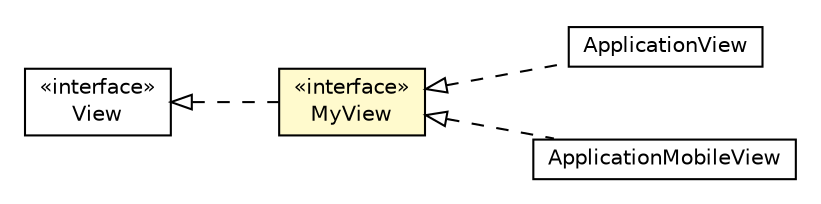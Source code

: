 #!/usr/local/bin/dot
#
# Class diagram 
# Generated by UMLGraph version R5_6-24-gf6e263 (http://www.umlgraph.org/)
#

digraph G {
	edge [fontname="Helvetica",fontsize=10,labelfontname="Helvetica",labelfontsize=10];
	node [fontname="Helvetica",fontsize=10,shape=plaintext];
	nodesep=0.25;
	ranksep=0.5;
	rankdir=LR;
	// com.gwtplatform.mvp.client.View
	c88406 [label=<<table title="com.gwtplatform.mvp.client.View" border="0" cellborder="1" cellspacing="0" cellpadding="2" port="p" href="../../../mvp/client/View.html">
		<tr><td><table border="0" cellspacing="0" cellpadding="1">
<tr><td align="center" balign="center"> &#171;interface&#187; </td></tr>
<tr><td align="center" balign="center"> View </td></tr>
		</table></td></tr>
		</table>>, URL="../../../mvp/client/View.html", fontname="Helvetica", fontcolor="black", fontsize=10.0];
	// com.gwtplatform.carstore.client.application.ApplicationView
	c88622 [label=<<table title="com.gwtplatform.carstore.client.application.ApplicationView" border="0" cellborder="1" cellspacing="0" cellpadding="2" port="p" href="./ApplicationView.html">
		<tr><td><table border="0" cellspacing="0" cellpadding="1">
<tr><td align="center" balign="center"> ApplicationView </td></tr>
		</table></td></tr>
		</table>>, URL="./ApplicationView.html", fontname="Helvetica", fontcolor="black", fontsize=10.0];
	// com.gwtplatform.carstore.client.application.ApplicationPresenter.MyView
	c88625 [label=<<table title="com.gwtplatform.carstore.client.application.ApplicationPresenter.MyView" border="0" cellborder="1" cellspacing="0" cellpadding="2" port="p" bgcolor="lemonChiffon" href="./ApplicationPresenter.MyView.html">
		<tr><td><table border="0" cellspacing="0" cellpadding="1">
<tr><td align="center" balign="center"> &#171;interface&#187; </td></tr>
<tr><td align="center" balign="center"> MyView </td></tr>
		</table></td></tr>
		</table>>, URL="./ApplicationPresenter.MyView.html", fontname="Helvetica", fontcolor="black", fontsize=10.0];
	// com.gwtplatform.carstore.client.application.ApplicationMobileView
	c88627 [label=<<table title="com.gwtplatform.carstore.client.application.ApplicationMobileView" border="0" cellborder="1" cellspacing="0" cellpadding="2" port="p" href="./ApplicationMobileView.html">
		<tr><td><table border="0" cellspacing="0" cellpadding="1">
<tr><td align="center" balign="center"> ApplicationMobileView </td></tr>
		</table></td></tr>
		</table>>, URL="./ApplicationMobileView.html", fontname="Helvetica", fontcolor="black", fontsize=10.0];
	//com.gwtplatform.carstore.client.application.ApplicationView implements com.gwtplatform.carstore.client.application.ApplicationPresenter.MyView
	c88625:p -> c88622:p [dir=back,arrowtail=empty,style=dashed];
	//com.gwtplatform.carstore.client.application.ApplicationPresenter.MyView implements com.gwtplatform.mvp.client.View
	c88406:p -> c88625:p [dir=back,arrowtail=empty,style=dashed];
	//com.gwtplatform.carstore.client.application.ApplicationMobileView implements com.gwtplatform.carstore.client.application.ApplicationPresenter.MyView
	c88625:p -> c88627:p [dir=back,arrowtail=empty,style=dashed];
}

